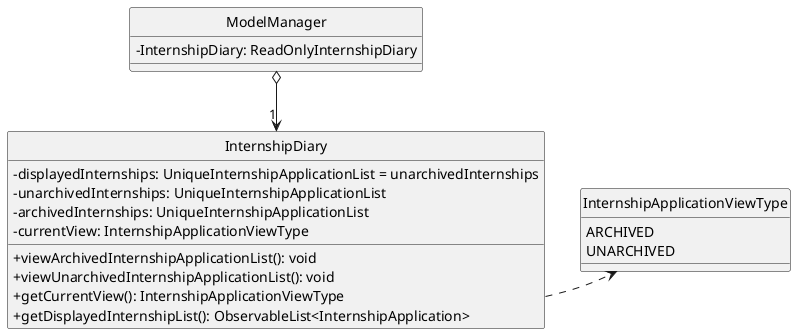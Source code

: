 @startuml

hide circle
skinparam classAttributeIconSize 0

Class InternshipDiary {
    - displayedInternships: UniqueInternshipApplicationList = unarchivedInternships
    - unarchivedInternships: UniqueInternshipApplicationList
    - archivedInternships: UniqueInternshipApplicationList
    - currentView: InternshipApplicationViewType
    + viewArchivedInternshipApplicationList(): void
    + viewUnarchivedInternshipApplicationList(): void
    + getCurrentView(): InternshipApplicationViewType
    + getDisplayedInternshipList(): ObservableList<InternshipApplication>
}

Class ModelManager {
    - InternshipDiary: ReadOnlyInternshipDiary
}

enum InternshipApplicationViewType {
    ARCHIVED
    UNARCHIVED
}

ModelManager o--> "1" InternshipDiary
InternshipDiary ..> InternshipApplicationViewType

InternshipDiary -[hidden]right-> InternshipApplicationViewType

@enduml

